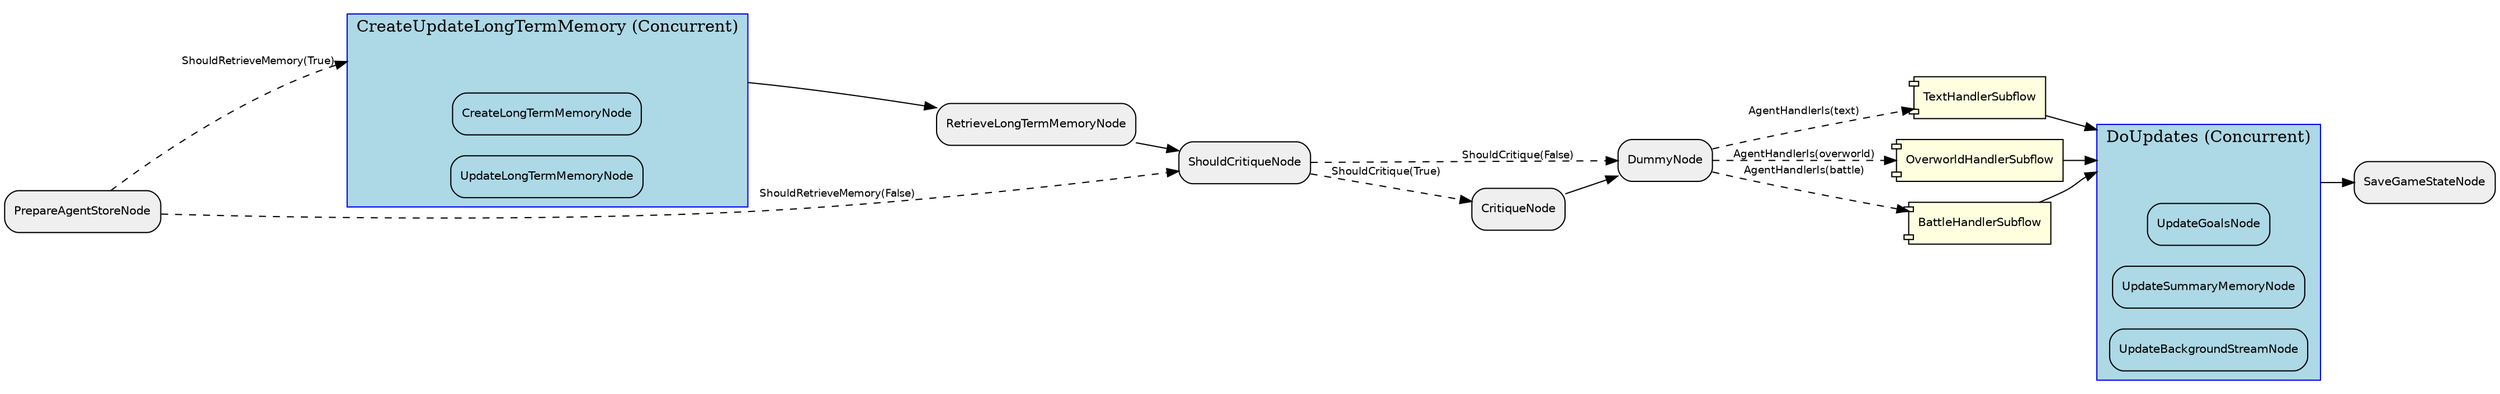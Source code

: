 digraph "G" {
  rankdir=LR;
  compound=true;
  node [shape=box, style="rounded,filled", fillcolor="#EFEFEF", fontname="Helvetica", fontsize=10];
  edge [fontname="Helvetica", fontsize=9];
  subgraph "cluster_o0O6dLxKLhdviNccnpYR1" {
    label="CreateUpdateLongTermMemory (Concurrent)";
    style="filled"; fillcolor="lightblue"; color="blue";
    node [fillcolor="lightblue", style="filled,rounded"];
    "o0O6dLxKLhdviNccnpYR1__entry" [label="", shape=point, width=0.01, style=invis];
    "o0O6dLxKLhdviNccnpYR1__exit"  [label="", shape=point, width=0.01, style=invis];
    g44YdhDLLbvrLy1YJ5SG7 [label="CreateLongTermMemoryNode"];
    QmkJGpdVAtGnBNCpujMZF [label="UpdateLongTermMemoryNode"];
  }
  subgraph "cluster_RtTGRwTSA4xy6Vozt075l" {
    label="DoUpdates (Concurrent)";
    style="filled"; fillcolor="lightblue"; color="blue";
    node [fillcolor="lightblue", style="filled,rounded"];
    "RtTGRwTSA4xy6Vozt075l__entry" [label="", shape=point, width=0.01, style=invis];
    "RtTGRwTSA4xy6Vozt075l__exit"  [label="", shape=point, width=0.01, style=invis];
    jFSoMuMTOFy83u5f7QtdA [label="UpdateGoalsNode"];
    "4rofRRNcDEeimvPR1b8Wl" [label="UpdateSummaryMemoryNode"];
    Xkjw6xyXXtMlWihLEuQNs [label="UpdateBackgroundStreamNode"];
  }
  IM2bYZ8Egf0jU6WaHJeVQ [label="TextHandlerSubflow", shape=component, style="filled,rounded", fillcolor="lightyellow"];
  idB7f5s7rKcn4upKAD0nq [label="SaveGameStateNode"];
  QIkEPkcV0JILIFlaS7gHv [label="OverworldHandlerSubflow", shape=component, style="filled,rounded", fillcolor="lightyellow"];
  QmkJGpdVAtGnBNCpujMZF [label="UpdateLongTermMemoryNode"];
  "4rofRRNcDEeimvPR1b8Wl" [label="UpdateSummaryMemoryNode"];
  jFSoMuMTOFy83u5f7QtdA [label="UpdateGoalsNode"];
  "8FrRI8S0ibkT8Vb9m2MzO" [label="BattleHandlerSubflow", shape=component, style="filled,rounded", fillcolor="lightyellow"];
  R23Y0lV9pKaQNMzlq9lca [label="RetrieveLongTermMemoryNode"];
  vpZzDuUeBxV2VmCYXA2CC [label="ShouldCritiqueNode"];
  WkMzn53ZyL0YzPFXYCCEc [label="DummyNode"];
  g44YdhDLLbvrLy1YJ5SG7 [label="CreateLongTermMemoryNode"];
  "8BjzGaYDQzV6g798mESdp" [label="PrepareAgentStoreNode"];
  nAq5dz8dgPv3HUMeYnhop [label="CritiqueNode"];
  Xkjw6xyXXtMlWihLEuQNs [label="UpdateBackgroundStreamNode"];
  "8BjzGaYDQzV6g798mESdp" -> o0O6dLxKLhdviNccnpYR1__entry [lhead="cluster_o0O6dLxKLhdviNccnpYR1", style="dashed", label="ShouldRetrieveMemory(True)"];
  o0O6dLxKLhdviNccnpYR1__exit -> R23Y0lV9pKaQNMzlq9lca [ltail="cluster_o0O6dLxKLhdviNccnpYR1", style="solid"];
  "8BjzGaYDQzV6g798mESdp" -> vpZzDuUeBxV2VmCYXA2CC [style="dashed", label="ShouldRetrieveMemory(False)"];
  R23Y0lV9pKaQNMzlq9lca -> vpZzDuUeBxV2VmCYXA2CC [style="solid"];
  vpZzDuUeBxV2VmCYXA2CC -> nAq5dz8dgPv3HUMeYnhop [style="dashed", label="ShouldCritique(True)"];
  vpZzDuUeBxV2VmCYXA2CC -> WkMzn53ZyL0YzPFXYCCEc [style="dashed", label="ShouldCritique(False)"];
  nAq5dz8dgPv3HUMeYnhop -> WkMzn53ZyL0YzPFXYCCEc [style="solid"];
  WkMzn53ZyL0YzPFXYCCEc -> QIkEPkcV0JILIFlaS7gHv [style="dashed", label="AgentHandlerIs(overworld)"];
  WkMzn53ZyL0YzPFXYCCEc -> "8FrRI8S0ibkT8Vb9m2MzO" [style="dashed", label="AgentHandlerIs(battle)"];
  WkMzn53ZyL0YzPFXYCCEc -> IM2bYZ8Egf0jU6WaHJeVQ [style="dashed", label="AgentHandlerIs(text)"];
  IM2bYZ8Egf0jU6WaHJeVQ -> RtTGRwTSA4xy6Vozt075l__entry [lhead="cluster_RtTGRwTSA4xy6Vozt075l", style="solid"];
  "8FrRI8S0ibkT8Vb9m2MzO" -> RtTGRwTSA4xy6Vozt075l__entry [lhead="cluster_RtTGRwTSA4xy6Vozt075l", style="solid"];
  QIkEPkcV0JILIFlaS7gHv -> RtTGRwTSA4xy6Vozt075l__entry [lhead="cluster_RtTGRwTSA4xy6Vozt075l", style="solid"];
  RtTGRwTSA4xy6Vozt075l__exit -> idB7f5s7rKcn4upKAD0nq [ltail="cluster_RtTGRwTSA4xy6Vozt075l", style="solid"];
}
